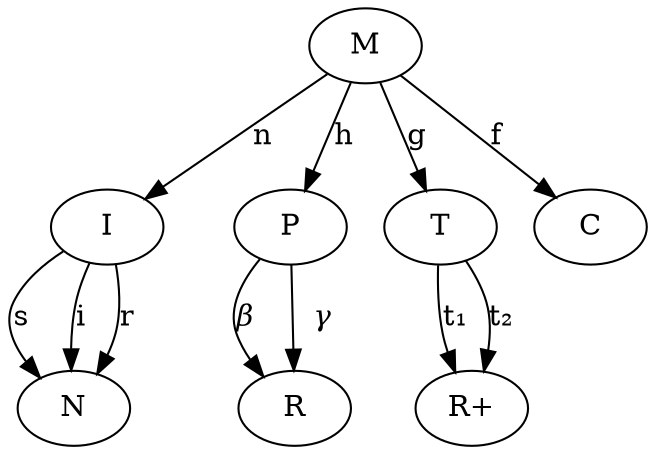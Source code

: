 digraph G {

  i [label="I", position="1,0"]
  m [label="M", position="2,0"]
  p [label="P"]
  t [label="T"]
  c [label="C"]
  n [label="N"]
  rp [label="R+"]
  r [label="R"]
  m->c [label="f"]
  m->t [label="g"]
  m->p [label="h"]
  m->i [label="n"]
  i->n [label="s"]
  i->n [label="i   "]
  i->n [label="r "]
  t->rp[label="t₁  "]
  t->rp[label="t₂ "]
  p -> r[label="𝛽   "]
  p -> r[label="  𝛾   "]
}